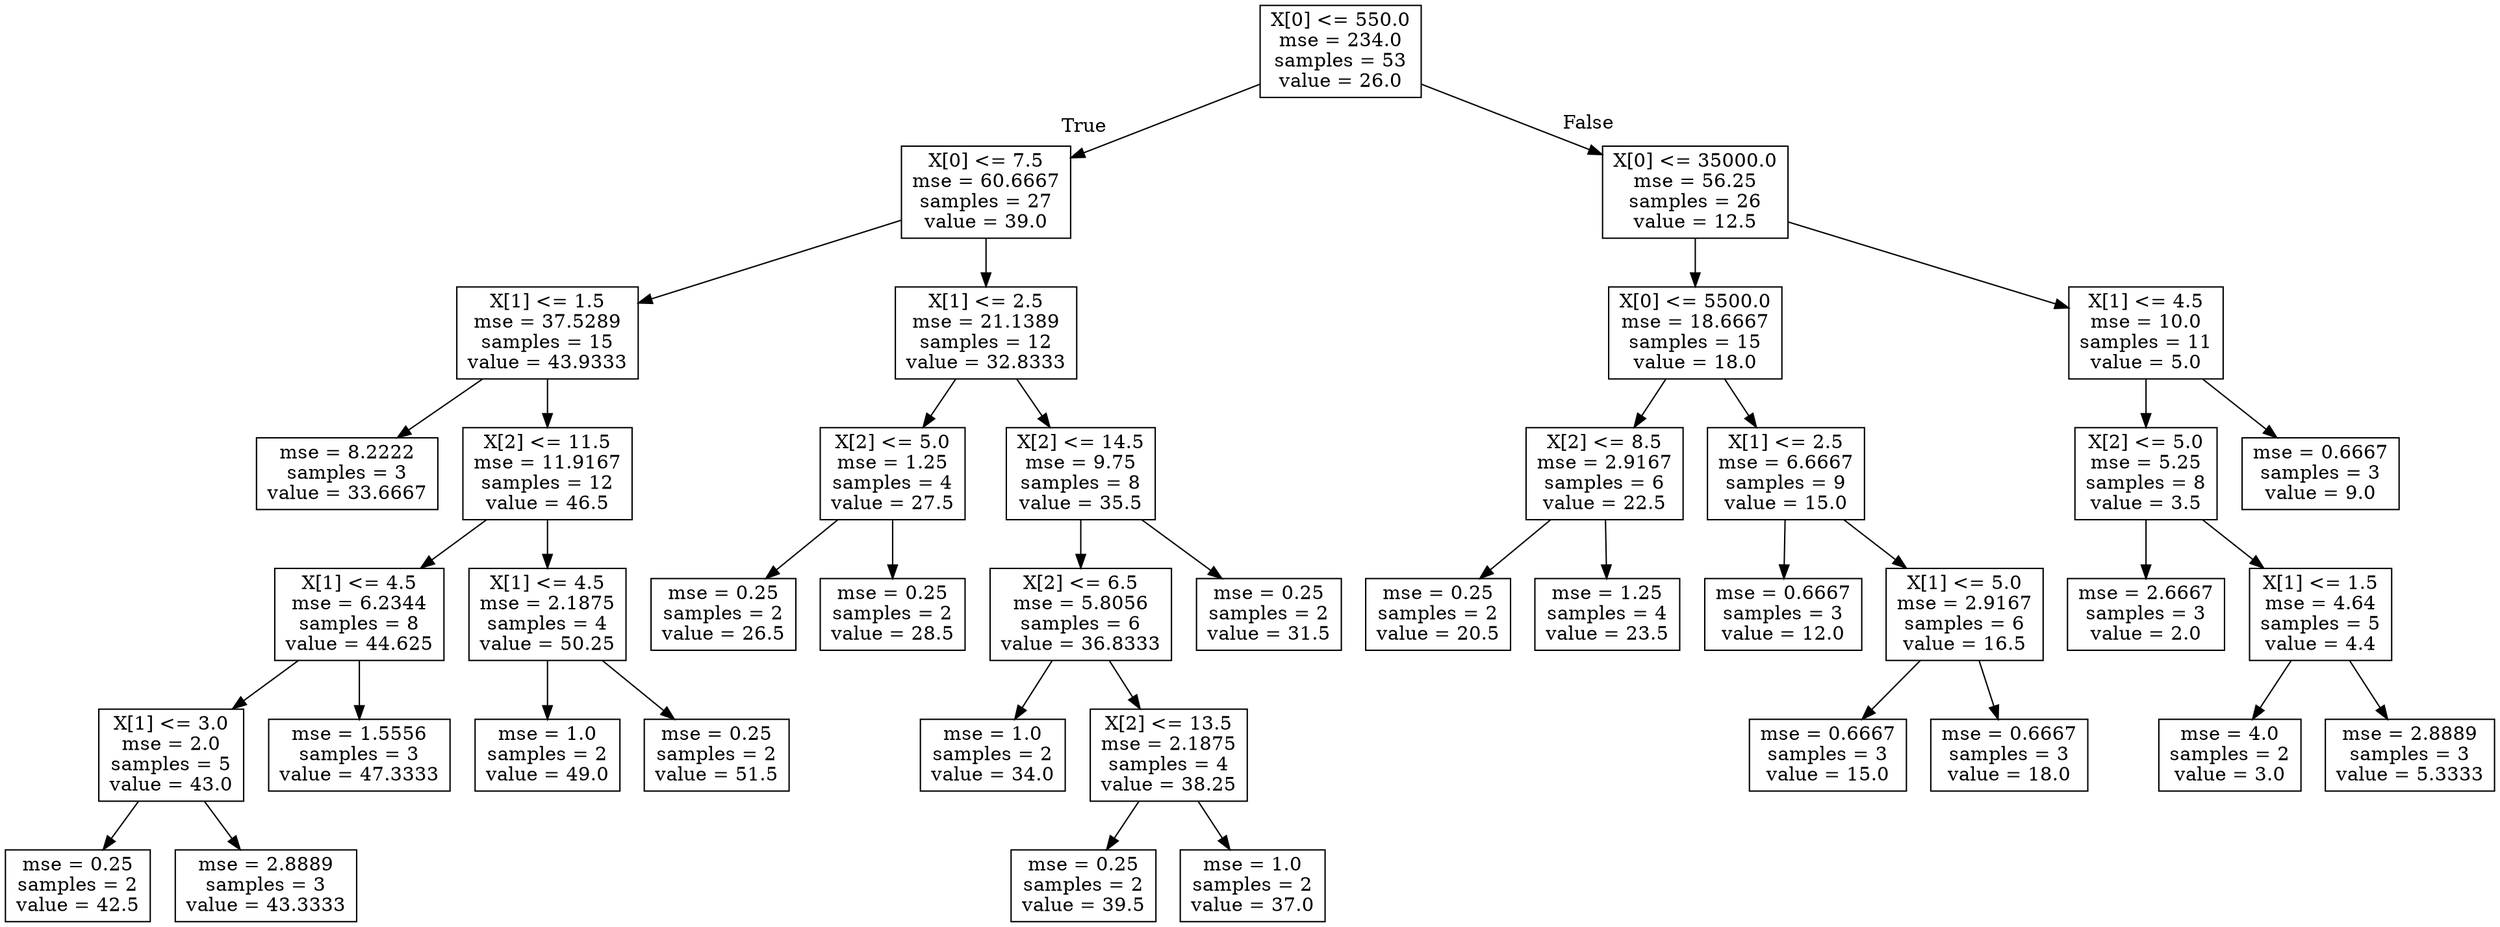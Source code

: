 digraph Tree {
node [shape=box] ;
0 [label="X[0] <= 550.0\nmse = 234.0\nsamples = 53\nvalue = 26.0"] ;
1 [label="X[0] <= 7.5\nmse = 60.6667\nsamples = 27\nvalue = 39.0"] ;
0 -> 1 [labeldistance=2.5, labelangle=45, headlabel="True"] ;
2 [label="X[1] <= 1.5\nmse = 37.5289\nsamples = 15\nvalue = 43.9333"] ;
1 -> 2 ;
3 [label="mse = 8.2222\nsamples = 3\nvalue = 33.6667"] ;
2 -> 3 ;
4 [label="X[2] <= 11.5\nmse = 11.9167\nsamples = 12\nvalue = 46.5"] ;
2 -> 4 ;
5 [label="X[1] <= 4.5\nmse = 6.2344\nsamples = 8\nvalue = 44.625"] ;
4 -> 5 ;
6 [label="X[1] <= 3.0\nmse = 2.0\nsamples = 5\nvalue = 43.0"] ;
5 -> 6 ;
7 [label="mse = 0.25\nsamples = 2\nvalue = 42.5"] ;
6 -> 7 ;
8 [label="mse = 2.8889\nsamples = 3\nvalue = 43.3333"] ;
6 -> 8 ;
9 [label="mse = 1.5556\nsamples = 3\nvalue = 47.3333"] ;
5 -> 9 ;
10 [label="X[1] <= 4.5\nmse = 2.1875\nsamples = 4\nvalue = 50.25"] ;
4 -> 10 ;
11 [label="mse = 1.0\nsamples = 2\nvalue = 49.0"] ;
10 -> 11 ;
12 [label="mse = 0.25\nsamples = 2\nvalue = 51.5"] ;
10 -> 12 ;
13 [label="X[1] <= 2.5\nmse = 21.1389\nsamples = 12\nvalue = 32.8333"] ;
1 -> 13 ;
14 [label="X[2] <= 5.0\nmse = 1.25\nsamples = 4\nvalue = 27.5"] ;
13 -> 14 ;
15 [label="mse = 0.25\nsamples = 2\nvalue = 26.5"] ;
14 -> 15 ;
16 [label="mse = 0.25\nsamples = 2\nvalue = 28.5"] ;
14 -> 16 ;
17 [label="X[2] <= 14.5\nmse = 9.75\nsamples = 8\nvalue = 35.5"] ;
13 -> 17 ;
18 [label="X[2] <= 6.5\nmse = 5.8056\nsamples = 6\nvalue = 36.8333"] ;
17 -> 18 ;
19 [label="mse = 1.0\nsamples = 2\nvalue = 34.0"] ;
18 -> 19 ;
20 [label="X[2] <= 13.5\nmse = 2.1875\nsamples = 4\nvalue = 38.25"] ;
18 -> 20 ;
21 [label="mse = 0.25\nsamples = 2\nvalue = 39.5"] ;
20 -> 21 ;
22 [label="mse = 1.0\nsamples = 2\nvalue = 37.0"] ;
20 -> 22 ;
23 [label="mse = 0.25\nsamples = 2\nvalue = 31.5"] ;
17 -> 23 ;
24 [label="X[0] <= 35000.0\nmse = 56.25\nsamples = 26\nvalue = 12.5"] ;
0 -> 24 [labeldistance=2.5, labelangle=-45, headlabel="False"] ;
25 [label="X[0] <= 5500.0\nmse = 18.6667\nsamples = 15\nvalue = 18.0"] ;
24 -> 25 ;
26 [label="X[2] <= 8.5\nmse = 2.9167\nsamples = 6\nvalue = 22.5"] ;
25 -> 26 ;
27 [label="mse = 0.25\nsamples = 2\nvalue = 20.5"] ;
26 -> 27 ;
28 [label="mse = 1.25\nsamples = 4\nvalue = 23.5"] ;
26 -> 28 ;
29 [label="X[1] <= 2.5\nmse = 6.6667\nsamples = 9\nvalue = 15.0"] ;
25 -> 29 ;
30 [label="mse = 0.6667\nsamples = 3\nvalue = 12.0"] ;
29 -> 30 ;
31 [label="X[1] <= 5.0\nmse = 2.9167\nsamples = 6\nvalue = 16.5"] ;
29 -> 31 ;
32 [label="mse = 0.6667\nsamples = 3\nvalue = 15.0"] ;
31 -> 32 ;
33 [label="mse = 0.6667\nsamples = 3\nvalue = 18.0"] ;
31 -> 33 ;
34 [label="X[1] <= 4.5\nmse = 10.0\nsamples = 11\nvalue = 5.0"] ;
24 -> 34 ;
35 [label="X[2] <= 5.0\nmse = 5.25\nsamples = 8\nvalue = 3.5"] ;
34 -> 35 ;
36 [label="mse = 2.6667\nsamples = 3\nvalue = 2.0"] ;
35 -> 36 ;
37 [label="X[1] <= 1.5\nmse = 4.64\nsamples = 5\nvalue = 4.4"] ;
35 -> 37 ;
38 [label="mse = 4.0\nsamples = 2\nvalue = 3.0"] ;
37 -> 38 ;
39 [label="mse = 2.8889\nsamples = 3\nvalue = 5.3333"] ;
37 -> 39 ;
40 [label="mse = 0.6667\nsamples = 3\nvalue = 9.0"] ;
34 -> 40 ;
}